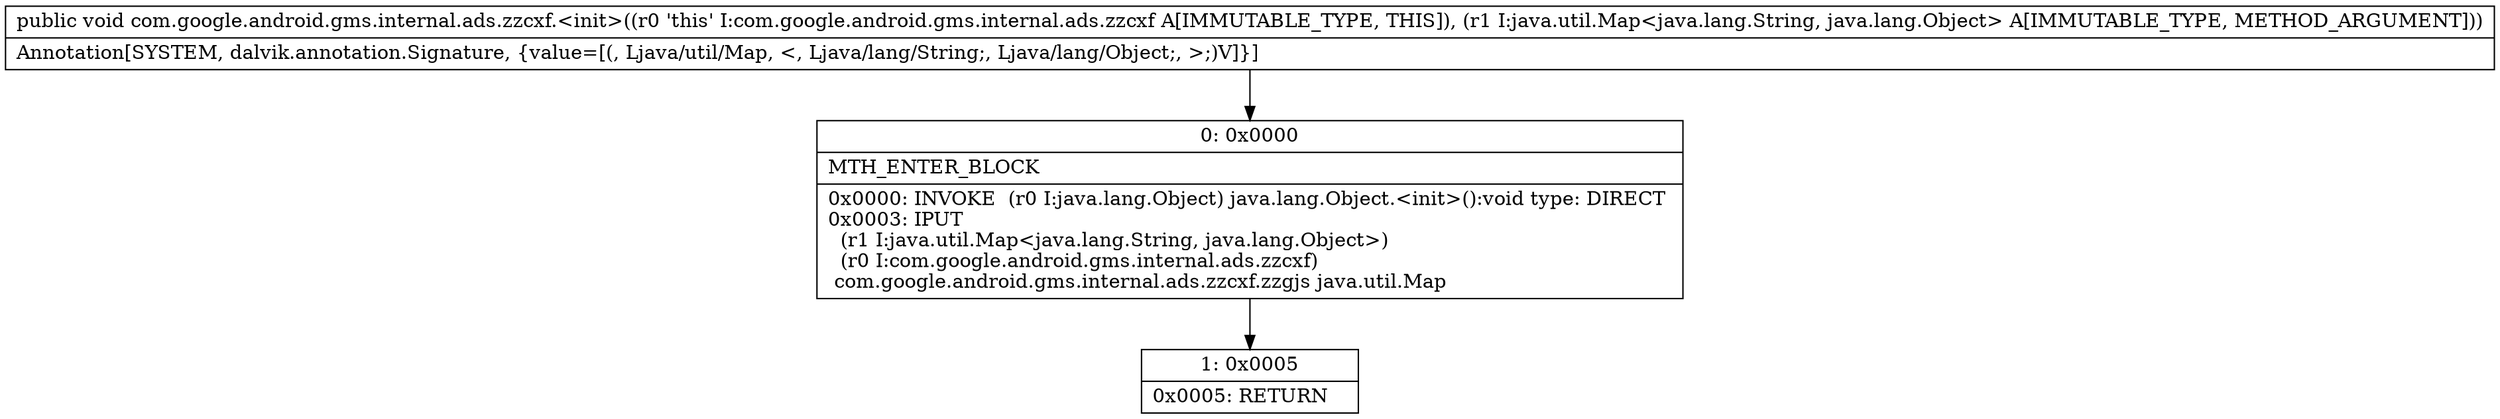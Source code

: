 digraph "CFG forcom.google.android.gms.internal.ads.zzcxf.\<init\>(Ljava\/util\/Map;)V" {
Node_0 [shape=record,label="{0\:\ 0x0000|MTH_ENTER_BLOCK\l|0x0000: INVOKE  (r0 I:java.lang.Object) java.lang.Object.\<init\>():void type: DIRECT \l0x0003: IPUT  \l  (r1 I:java.util.Map\<java.lang.String, java.lang.Object\>)\l  (r0 I:com.google.android.gms.internal.ads.zzcxf)\l com.google.android.gms.internal.ads.zzcxf.zzgjs java.util.Map \l}"];
Node_1 [shape=record,label="{1\:\ 0x0005|0x0005: RETURN   \l}"];
MethodNode[shape=record,label="{public void com.google.android.gms.internal.ads.zzcxf.\<init\>((r0 'this' I:com.google.android.gms.internal.ads.zzcxf A[IMMUTABLE_TYPE, THIS]), (r1 I:java.util.Map\<java.lang.String, java.lang.Object\> A[IMMUTABLE_TYPE, METHOD_ARGUMENT]))  | Annotation[SYSTEM, dalvik.annotation.Signature, \{value=[(, Ljava\/util\/Map, \<, Ljava\/lang\/String;, Ljava\/lang\/Object;, \>;)V]\}]\l}"];
MethodNode -> Node_0;
Node_0 -> Node_1;
}

